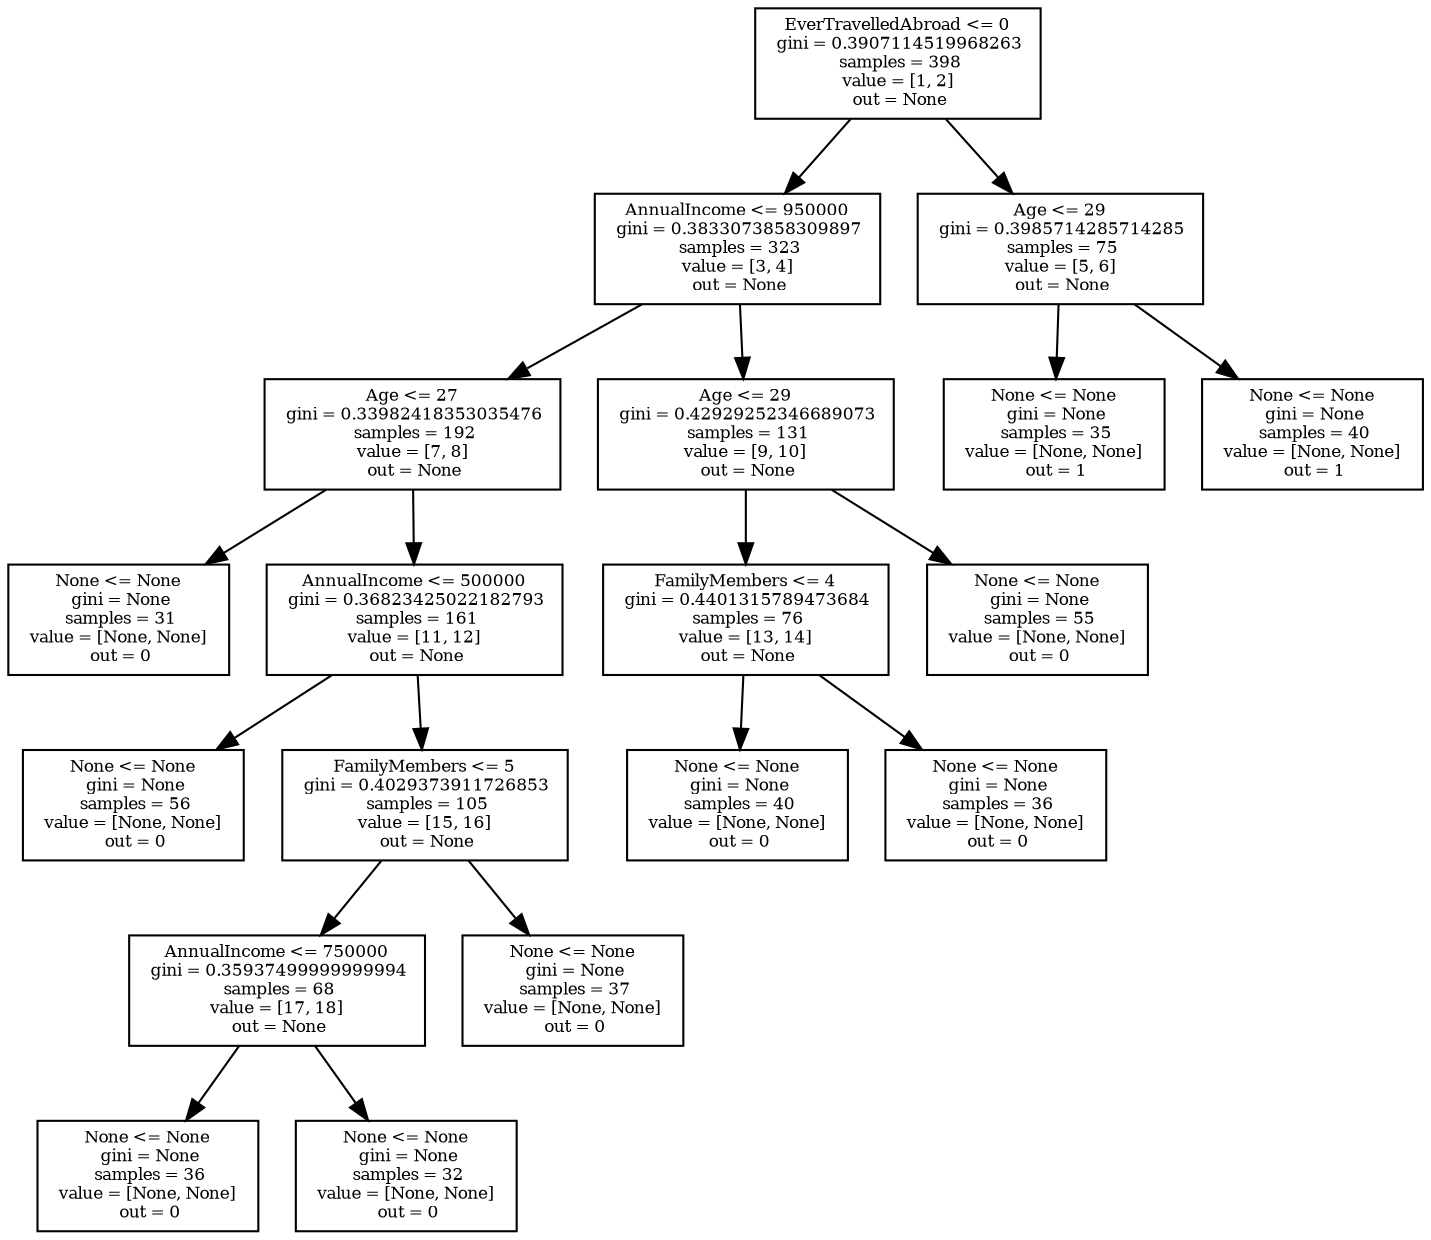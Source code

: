 digraph {
	node [fontsize=8 shape=box]
	0 [label="EverTravelledAbroad <= 0
 gini = 0.3907114519968263
 samples = 398
 value = [1, 2] 
 out = None"]
	1 [label="AnnualIncome <= 950000
 gini = 0.3833073858309897
 samples = 323
 value = [3, 4] 
 out = None"]
	2 [label="Age <= 29
 gini = 0.3985714285714285
 samples = 75
 value = [5, 6] 
 out = None"]
	3 [label="Age <= 27
 gini = 0.33982418353035476
 samples = 192
 value = [7, 8] 
 out = None"]
	4 [label="Age <= 29
 gini = 0.42929252346689073
 samples = 131
 value = [9, 10] 
 out = None"]
	5 [label="None <= None
 gini = None
 samples = 35
 value = [None, None] 
 out = 1"]
	6 [label="None <= None
 gini = None
 samples = 40
 value = [None, None] 
 out = 1"]
	7 [label="None <= None
 gini = None
 samples = 31
 value = [None, None] 
 out = 0"]
	8 [label="AnnualIncome <= 500000
 gini = 0.36823425022182793
 samples = 161
 value = [11, 12] 
 out = None"]
	9 [label="FamilyMembers <= 4
 gini = 0.4401315789473684
 samples = 76
 value = [13, 14] 
 out = None"]
	10 [label="None <= None
 gini = None
 samples = 55
 value = [None, None] 
 out = 0"]
	11 [label="None <= None
 gini = None
 samples = 56
 value = [None, None] 
 out = 0"]
	12 [label="FamilyMembers <= 5
 gini = 0.4029373911726853
 samples = 105
 value = [15, 16] 
 out = None"]
	13 [label="None <= None
 gini = None
 samples = 40
 value = [None, None] 
 out = 0"]
	14 [label="None <= None
 gini = None
 samples = 36
 value = [None, None] 
 out = 0"]
	15 [label="AnnualIncome <= 750000
 gini = 0.35937499999999994
 samples = 68
 value = [17, 18] 
 out = None"]
	16 [label="None <= None
 gini = None
 samples = 37
 value = [None, None] 
 out = 0"]
	17 [label="None <= None
 gini = None
 samples = 36
 value = [None, None] 
 out = 0"]
	18 [label="None <= None
 gini = None
 samples = 32
 value = [None, None] 
 out = 0"]
	0 -> 1
	0 -> 2
	1 -> 3
	1 -> 4
	2 -> 5
	2 -> 6
	3 -> 7
	3 -> 8
	4 -> 9
	4 -> 10
	8 -> 11
	8 -> 12
	9 -> 13
	9 -> 14
	12 -> 15
	12 -> 16
	15 -> 17
	15 -> 18
}

